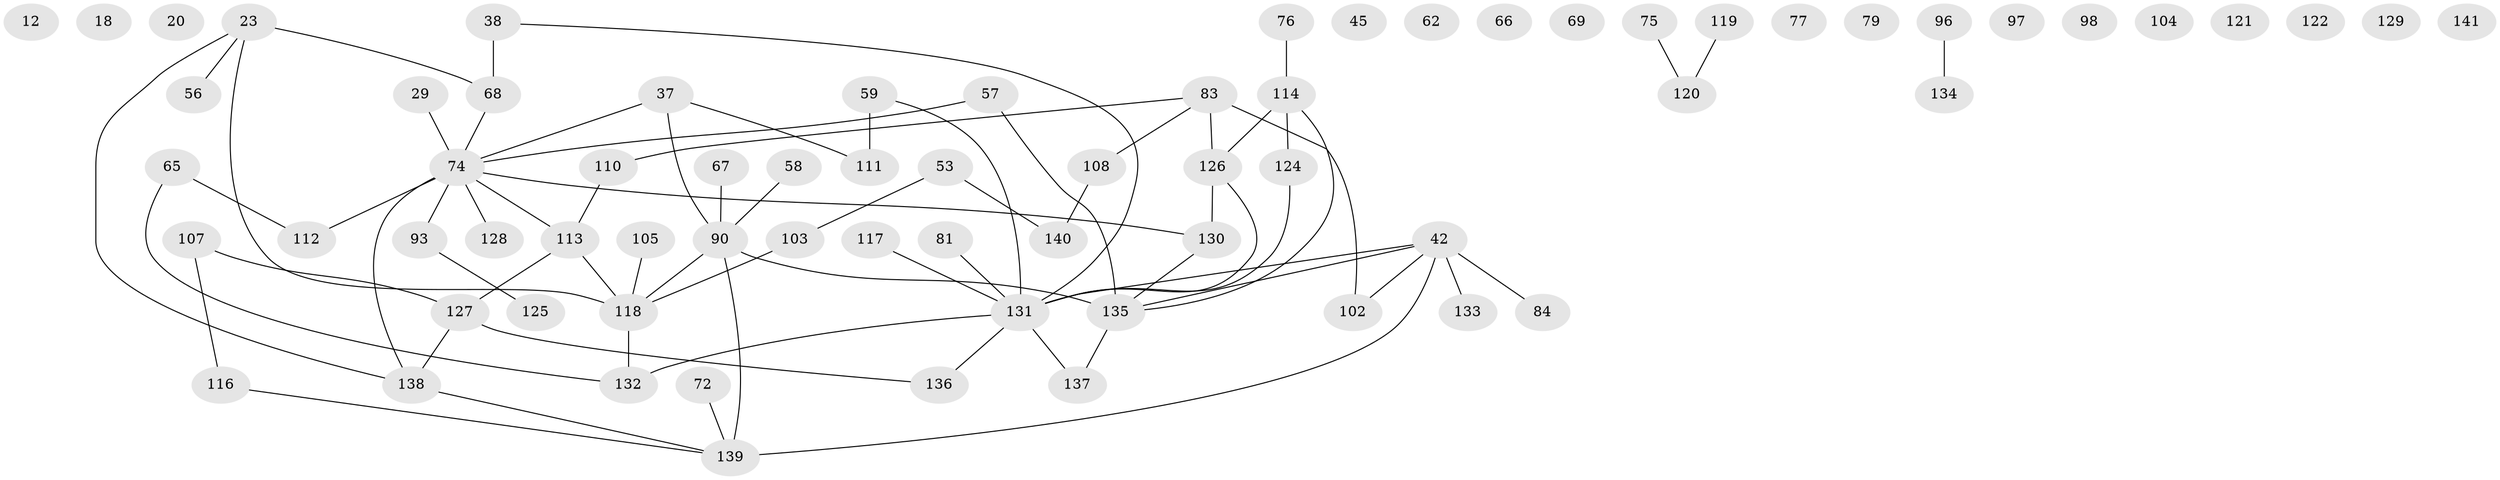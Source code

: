 // original degree distribution, {1: 0.2624113475177305, 3: 0.22695035460992907, 5: 0.03546099290780142, 2: 0.24822695035460993, 0: 0.10638297872340426, 4: 0.09219858156028368, 6: 0.014184397163120567, 7: 0.014184397163120567}
// Generated by graph-tools (version 1.1) at 2025/42/03/04/25 21:42:28]
// undirected, 70 vertices, 72 edges
graph export_dot {
graph [start="1"]
  node [color=gray90,style=filled];
  12;
  18;
  20;
  23;
  29;
  37 [super="+9"];
  38 [super="+11"];
  42 [super="+2"];
  45;
  53;
  56;
  57;
  58;
  59 [super="+13"];
  62;
  65;
  66 [super="+41"];
  67;
  68 [super="+17+24"];
  69;
  72;
  74 [super="+63"];
  75;
  76;
  77;
  79;
  81;
  83 [super="+44"];
  84;
  90 [super="+87+64+71"];
  93;
  96;
  97;
  98;
  102;
  103;
  104;
  105;
  107 [super="+70+101+106"];
  108 [super="+3+85+86"];
  110 [super="+78"];
  111;
  112 [super="+14"];
  113 [super="+91"];
  114 [super="+109+94"];
  116;
  117;
  118 [super="+115"];
  119;
  120;
  121;
  122;
  124;
  125;
  126 [super="+43+31"];
  127;
  128;
  129;
  130 [super="+15+47+55+16+30+123+49"];
  131 [super="+99+8+100+95"];
  132 [super="+92"];
  133;
  134;
  135;
  136 [super="+26+52+61"];
  137;
  138 [super="+88"];
  139 [super="+40"];
  140;
  141;
  23 -- 56;
  23 -- 68 [weight=2];
  23 -- 118;
  23 -- 138;
  29 -- 74 [weight=2];
  37 -- 90;
  37 -- 111;
  37 -- 74;
  38 -- 68 [weight=2];
  38 -- 131;
  42 -- 84;
  42 -- 102;
  42 -- 133;
  42 -- 139 [weight=2];
  42 -- 135;
  42 -- 131;
  53 -- 103;
  53 -- 140;
  57 -- 135;
  57 -- 74;
  58 -- 90;
  59 -- 111 [weight=2];
  59 -- 131;
  65 -- 132;
  65 -- 112;
  67 -- 90;
  68 -- 74;
  72 -- 139;
  74 -- 93 [weight=2];
  74 -- 138;
  74 -- 128;
  74 -- 112;
  74 -- 130;
  74 -- 113;
  75 -- 120;
  76 -- 114;
  81 -- 131;
  83 -- 102;
  83 -- 110 [weight=2];
  83 -- 126;
  83 -- 108;
  90 -- 135 [weight=2];
  90 -- 139;
  90 -- 118;
  93 -- 125;
  96 -- 134;
  103 -- 118;
  105 -- 118;
  107 -- 116;
  107 -- 127;
  108 -- 140;
  110 -- 113;
  113 -- 118;
  113 -- 127;
  114 -- 124;
  114 -- 126 [weight=2];
  114 -- 135;
  116 -- 139;
  117 -- 131;
  118 -- 132 [weight=2];
  119 -- 120;
  124 -- 131;
  126 -- 131;
  126 -- 130;
  127 -- 136;
  127 -- 138;
  130 -- 135;
  131 -- 137;
  131 -- 132;
  131 -- 136;
  135 -- 137;
  138 -- 139;
}

